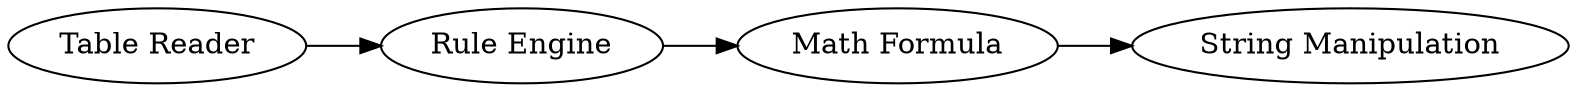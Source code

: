 digraph {
	16 -> 17
	15 -> 16
	14 -> 15
	14 [label="Table Reader"]
	16 [label="Math Formula"]
	17 [label="String Manipulation"]
	15 [label="Rule Engine"]
	rankdir=LR
}
